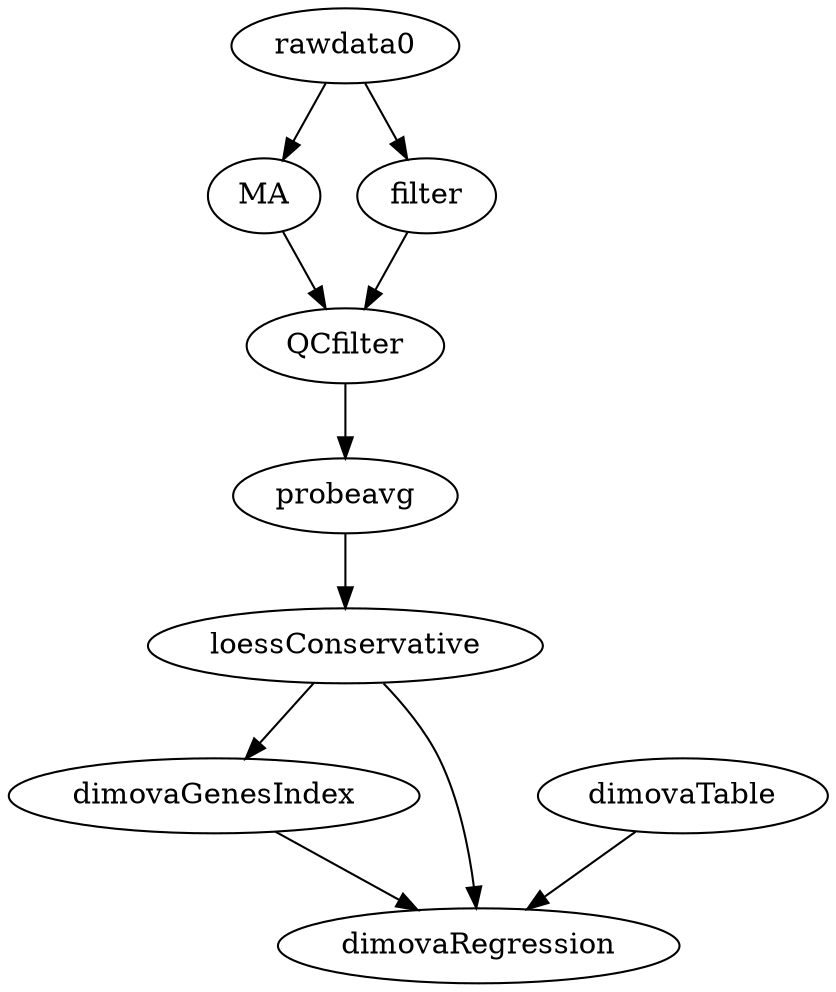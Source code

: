 #library(arraydata)
#source("/home/cld/projects/biology/src/microarray/R/mafn.R")
digraph gse19029 {
  rawdata0 [call="loadGenepix",targets_file="'/var/lib/cld-data/arrays/brian/GSE19029/targets.txt'", probes_file="'/var/lib/cld-data/arrays/brian/GSE19029/v4.3_genelist_L1.1.1.10_master.txt'"]
  MA [call=as,Class="'MAList'"]
  rawdata0 -> MA [arg=object]
  rawdata0 -> filter [arg=arraydata]
  filter [call=passQC]
  QCfilter [call=setNAbyfilter]
  MA -> QCfilter [arg=arraydata]
  filter -> QCfilter [arg=filter]
  probeavg [call="probeavg",group_probes_by="'GENE_SYMBOL'"]
  QCfilter -> probeavg [arg=arraydata]
  loessConservative [call="loessConservative"]
  probeavg -> loessConservative [arg=arraydata]
  dimovaGenesIndex [call=dimovaGenesIndex, annotFile="'/var/lib/cld-data/arrays/supp_dimova/Dimova_flybase_annotation.txt'"]
  loessConservative -> dimovaGenesIndex [arg=arraydata]
  dimovaTable [call=dimovaTable, table1a="'/var/lib/cld-data/arrays/supp_dimova/table1a_formatted.txt'", table1b="'/var/lib/cld-data/arrays/supp_dimova/table1b_formatted.txt'", table1c="'/var/lib/cld-data/arrays/supp_dimova/table1c_formatted.txt'"]
  dimovaRegression [call=dimovaRegression]
  loessConservative -> dimovaRegression [arg=arraydata]
  dimovaTable -> dimovaRegression [arg=dimova_table]
  dimovaGenesIndex -> dimovaRegression [arg=dimova_index]
}
